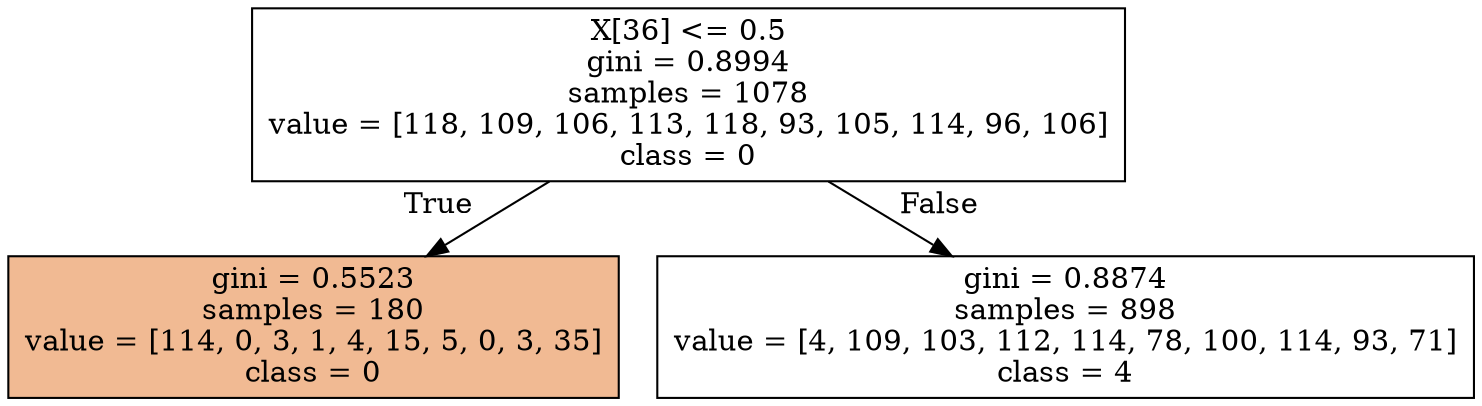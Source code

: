 digraph Tree {
node [shape=box, style="filled", color="black"] ;
0 [label="X[36] <= 0.5\ngini = 0.8994\nsamples = 1078\nvalue = [118, 109, 106, 113, 118, 93, 105, 114, 96, 106]\nclass = 0", fillcolor="#e5813900"] ;
1 [label="gini = 0.5523\nsamples = 180\nvalue = [114, 0, 3, 1, 4, 15, 5, 0, 3, 35]\nclass = 0", fillcolor="#e581398b"] ;
0 -> 1 [labeldistance=2.5, labelangle=45, headlabel="True"] ;
2 [label="gini = 0.8874\nsamples = 898\nvalue = [4, 109, 103, 112, 114, 78, 100, 114, 93, 71]\nclass = 4", fillcolor="#39e5c500"] ;
0 -> 2 [labeldistance=2.5, labelangle=-45, headlabel="False"] ;
}